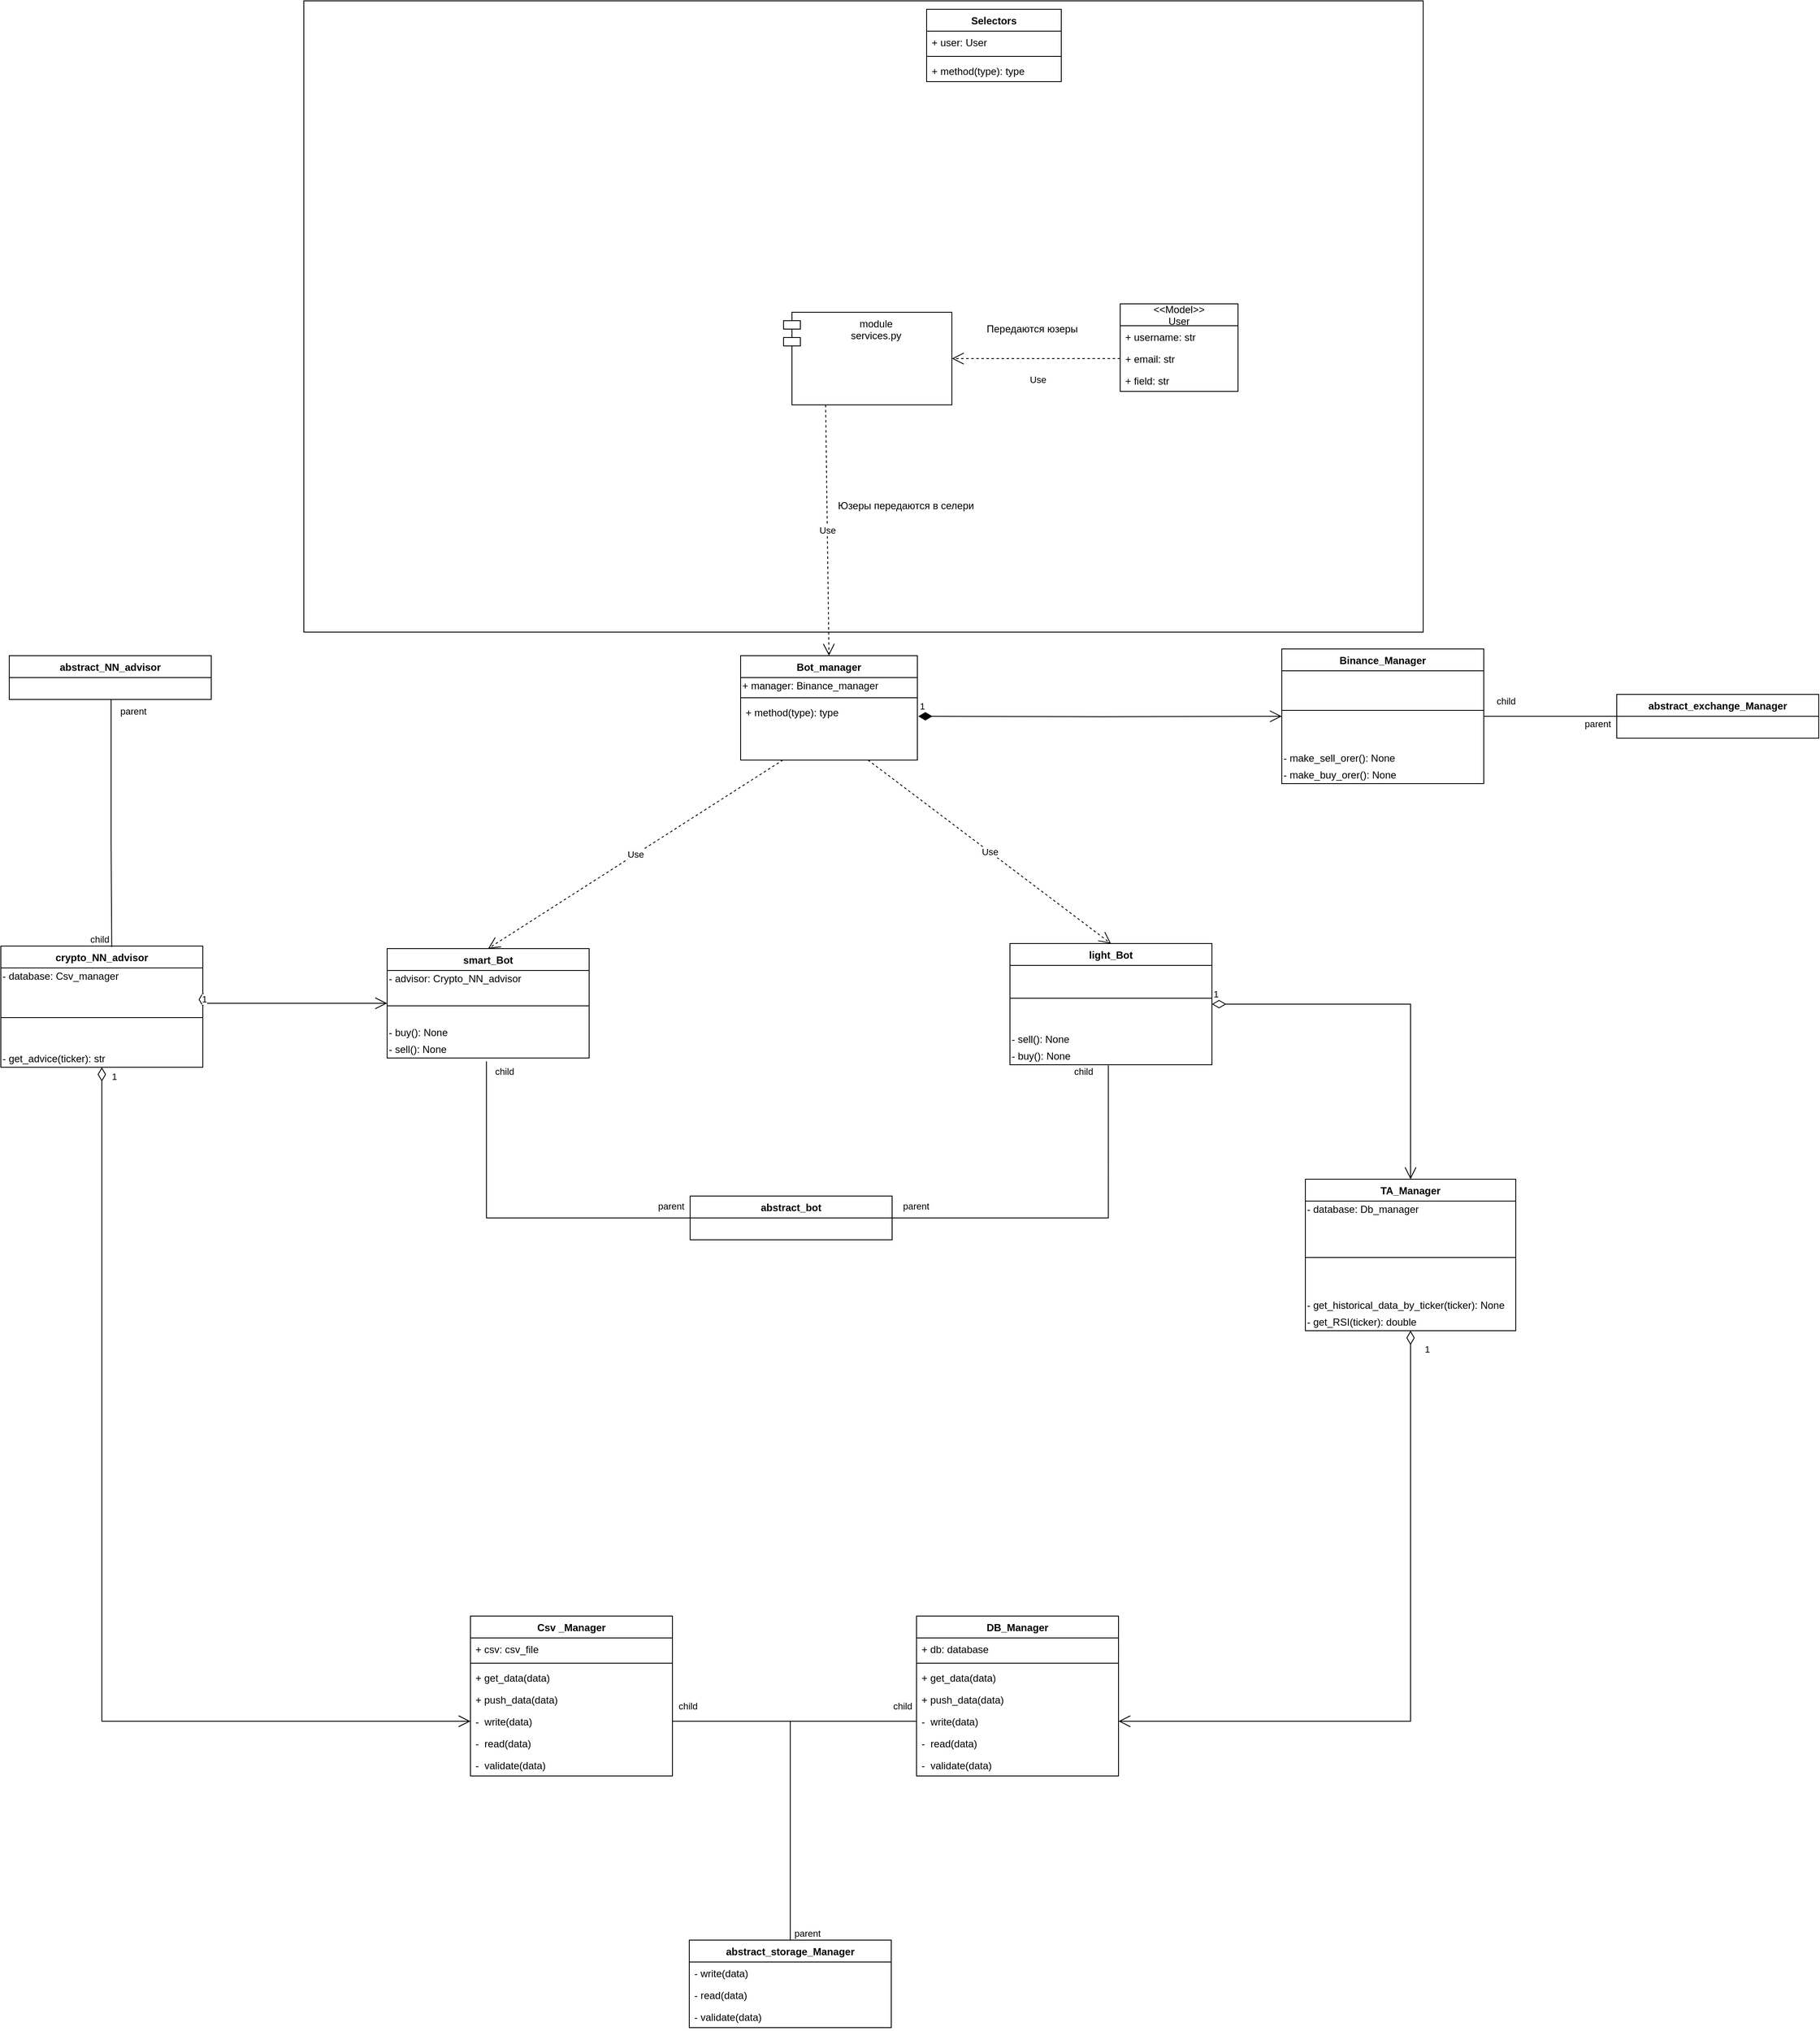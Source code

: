<mxfile version="16.5.1" type="device"><diagram id="XNTVopk-EN1apaZgKbWF" name="Page-1"><mxGraphModel dx="2431" dy="2050" grid="1" gridSize="10" guides="1" tooltips="1" connect="1" arrows="1" fold="1" page="0" pageScale="1" pageWidth="850" pageHeight="1100" math="0" shadow="0"><root><mxCell id="0"/><mxCell id="1" parent="0"/><mxCell id="ckXxbOdLkAm3H9N38lGM-1" value="abstract_storage_Manager" style="swimlane;fontStyle=1;align=center;verticalAlign=top;childLayout=stackLayout;horizontal=1;startSize=26;horizontalStack=0;resizeParent=1;resizeParentMax=0;resizeLast=0;collapsible=1;marginBottom=0;" parent="1" vertex="1"><mxGeometry x="598" y="1734" width="240" height="104" as="geometry"/></mxCell><mxCell id="ckXxbOdLkAm3H9N38lGM-2" value="- write(data)&#10;" style="text;strokeColor=none;fillColor=none;align=left;verticalAlign=top;spacingLeft=4;spacingRight=4;overflow=hidden;rotatable=0;points=[[0,0.5],[1,0.5]];portConstraint=eastwest;" parent="ckXxbOdLkAm3H9N38lGM-1" vertex="1"><mxGeometry y="26" width="240" height="26" as="geometry"/></mxCell><mxCell id="ckXxbOdLkAm3H9N38lGM-3" value="- read(data)&#10;" style="text;strokeColor=none;fillColor=none;align=left;verticalAlign=top;spacingLeft=4;spacingRight=4;overflow=hidden;rotatable=0;points=[[0,0.5],[1,0.5]];portConstraint=eastwest;" parent="ckXxbOdLkAm3H9N38lGM-1" vertex="1"><mxGeometry y="52" width="240" height="26" as="geometry"/></mxCell><mxCell id="ckXxbOdLkAm3H9N38lGM-4" value="- validate(data)&#10;" style="text;strokeColor=none;fillColor=none;align=left;verticalAlign=top;spacingLeft=4;spacingRight=4;overflow=hidden;rotatable=0;points=[[0,0.5],[1,0.5]];portConstraint=eastwest;" parent="ckXxbOdLkAm3H9N38lGM-1" vertex="1"><mxGeometry y="78" width="240" height="26" as="geometry"/></mxCell><mxCell id="ckXxbOdLkAm3H9N38lGM-5" value="DB_Manager" style="swimlane;fontStyle=1;align=center;verticalAlign=top;childLayout=stackLayout;horizontal=1;startSize=26;horizontalStack=0;resizeParent=1;resizeParentMax=0;resizeLast=0;collapsible=1;marginBottom=0;" parent="1" vertex="1"><mxGeometry x="868" y="1349" width="240" height="190" as="geometry"/></mxCell><mxCell id="ckXxbOdLkAm3H9N38lGM-6" value="+ db: database&#10;" style="text;strokeColor=none;fillColor=none;align=left;verticalAlign=top;spacingLeft=4;spacingRight=4;overflow=hidden;rotatable=0;points=[[0,0.5],[1,0.5]];portConstraint=eastwest;" parent="ckXxbOdLkAm3H9N38lGM-5" vertex="1"><mxGeometry y="26" width="240" height="26" as="geometry"/></mxCell><mxCell id="ckXxbOdLkAm3H9N38lGM-7" value="" style="line;strokeWidth=1;fillColor=none;align=left;verticalAlign=middle;spacingTop=-1;spacingLeft=3;spacingRight=3;rotatable=0;labelPosition=right;points=[];portConstraint=eastwest;" parent="ckXxbOdLkAm3H9N38lGM-5" vertex="1"><mxGeometry y="52" width="240" height="8" as="geometry"/></mxCell><mxCell id="ckXxbOdLkAm3H9N38lGM-8" value="+ get_data(data)&#10;" style="text;strokeColor=none;fillColor=none;align=left;verticalAlign=top;spacingLeft=4;spacingRight=4;overflow=hidden;rotatable=0;points=[[0,0.5],[1,0.5]];portConstraint=eastwest;" parent="ckXxbOdLkAm3H9N38lGM-5" vertex="1"><mxGeometry y="60" width="240" height="26" as="geometry"/></mxCell><mxCell id="ckXxbOdLkAm3H9N38lGM-9" value="+ push_data(data)&#10;" style="text;strokeColor=none;fillColor=none;align=left;verticalAlign=top;spacingLeft=4;spacingRight=4;overflow=hidden;rotatable=0;points=[[0,0.5],[1,0.5]];portConstraint=eastwest;" parent="ckXxbOdLkAm3H9N38lGM-5" vertex="1"><mxGeometry y="86" width="240" height="26" as="geometry"/></mxCell><mxCell id="ckXxbOdLkAm3H9N38lGM-10" value="-  write(data)&#10;" style="text;strokeColor=none;fillColor=none;align=left;verticalAlign=top;spacingLeft=4;spacingRight=4;overflow=hidden;rotatable=0;points=[[0,0.5],[1,0.5]];portConstraint=eastwest;" parent="ckXxbOdLkAm3H9N38lGM-5" vertex="1"><mxGeometry y="112" width="240" height="26" as="geometry"/></mxCell><mxCell id="ckXxbOdLkAm3H9N38lGM-11" value="-  read(data)&#10;" style="text;strokeColor=none;fillColor=none;align=left;verticalAlign=top;spacingLeft=4;spacingRight=4;overflow=hidden;rotatable=0;points=[[0,0.5],[1,0.5]];portConstraint=eastwest;" parent="ckXxbOdLkAm3H9N38lGM-5" vertex="1"><mxGeometry y="138" width="240" height="26" as="geometry"/></mxCell><mxCell id="ckXxbOdLkAm3H9N38lGM-12" value="-  validate(data)&#10;" style="text;strokeColor=none;fillColor=none;align=left;verticalAlign=top;spacingLeft=4;spacingRight=4;overflow=hidden;rotatable=0;points=[[0,0.5],[1,0.5]];portConstraint=eastwest;" parent="ckXxbOdLkAm3H9N38lGM-5" vertex="1"><mxGeometry y="164" width="240" height="26" as="geometry"/></mxCell><mxCell id="ckXxbOdLkAm3H9N38lGM-13" value="Csv _Manager" style="swimlane;fontStyle=1;align=center;verticalAlign=top;childLayout=stackLayout;horizontal=1;startSize=26;horizontalStack=0;resizeParent=1;resizeParentMax=0;resizeLast=0;collapsible=1;marginBottom=0;" parent="1" vertex="1"><mxGeometry x="338" y="1349" width="240" height="190" as="geometry"/></mxCell><mxCell id="ckXxbOdLkAm3H9N38lGM-14" value="+ csv: csv_file&#10;" style="text;strokeColor=none;fillColor=none;align=left;verticalAlign=top;spacingLeft=4;spacingRight=4;overflow=hidden;rotatable=0;points=[[0,0.5],[1,0.5]];portConstraint=eastwest;" parent="ckXxbOdLkAm3H9N38lGM-13" vertex="1"><mxGeometry y="26" width="240" height="26" as="geometry"/></mxCell><mxCell id="ckXxbOdLkAm3H9N38lGM-15" value="" style="line;strokeWidth=1;fillColor=none;align=left;verticalAlign=middle;spacingTop=-1;spacingLeft=3;spacingRight=3;rotatable=0;labelPosition=right;points=[];portConstraint=eastwest;" parent="ckXxbOdLkAm3H9N38lGM-13" vertex="1"><mxGeometry y="52" width="240" height="8" as="geometry"/></mxCell><mxCell id="ckXxbOdLkAm3H9N38lGM-16" value="+ get_data(data)&#10;" style="text;strokeColor=none;fillColor=none;align=left;verticalAlign=top;spacingLeft=4;spacingRight=4;overflow=hidden;rotatable=0;points=[[0,0.5],[1,0.5]];portConstraint=eastwest;" parent="ckXxbOdLkAm3H9N38lGM-13" vertex="1"><mxGeometry y="60" width="240" height="26" as="geometry"/></mxCell><mxCell id="ckXxbOdLkAm3H9N38lGM-17" value="+ push_data(data)&#10;" style="text;strokeColor=none;fillColor=none;align=left;verticalAlign=top;spacingLeft=4;spacingRight=4;overflow=hidden;rotatable=0;points=[[0,0.5],[1,0.5]];portConstraint=eastwest;" parent="ckXxbOdLkAm3H9N38lGM-13" vertex="1"><mxGeometry y="86" width="240" height="26" as="geometry"/></mxCell><mxCell id="ckXxbOdLkAm3H9N38lGM-18" value="-  write(data)&#10;" style="text;strokeColor=none;fillColor=none;align=left;verticalAlign=top;spacingLeft=4;spacingRight=4;overflow=hidden;rotatable=0;points=[[0,0.5],[1,0.5]];portConstraint=eastwest;" parent="ckXxbOdLkAm3H9N38lGM-13" vertex="1"><mxGeometry y="112" width="240" height="26" as="geometry"/></mxCell><mxCell id="ckXxbOdLkAm3H9N38lGM-19" value="-  read(data)&#10;" style="text;strokeColor=none;fillColor=none;align=left;verticalAlign=top;spacingLeft=4;spacingRight=4;overflow=hidden;rotatable=0;points=[[0,0.5],[1,0.5]];portConstraint=eastwest;" parent="ckXxbOdLkAm3H9N38lGM-13" vertex="1"><mxGeometry y="138" width="240" height="26" as="geometry"/></mxCell><mxCell id="ckXxbOdLkAm3H9N38lGM-20" value="-  validate(data)&#10;" style="text;strokeColor=none;fillColor=none;align=left;verticalAlign=top;spacingLeft=4;spacingRight=4;overflow=hidden;rotatable=0;points=[[0,0.5],[1,0.5]];portConstraint=eastwest;" parent="ckXxbOdLkAm3H9N38lGM-13" vertex="1"><mxGeometry y="164" width="240" height="26" as="geometry"/></mxCell><mxCell id="ckXxbOdLkAm3H9N38lGM-21" value="" style="endArrow=none;html=1;edgeStyle=orthogonalEdgeStyle;rounded=0;entryX=1;entryY=0.5;entryDx=0;entryDy=0;exitX=0.5;exitY=0;exitDx=0;exitDy=0;" parent="1" source="ckXxbOdLkAm3H9N38lGM-1" target="ckXxbOdLkAm3H9N38lGM-18" edge="1"><mxGeometry relative="1" as="geometry"><mxPoint x="678" y="1684" as="sourcePoint"/><mxPoint x="798" y="789" as="targetPoint"/><Array as="points"><mxPoint x="718" y="1474"/></Array></mxGeometry></mxCell><mxCell id="ckXxbOdLkAm3H9N38lGM-22" value="parent" style="edgeLabel;resizable=0;html=1;align=left;verticalAlign=bottom;" parent="ckXxbOdLkAm3H9N38lGM-21" connectable="0" vertex="1"><mxGeometry x="-1" relative="1" as="geometry"><mxPoint x="3" as="offset"/></mxGeometry></mxCell><mxCell id="ckXxbOdLkAm3H9N38lGM-23" value="child" style="edgeLabel;resizable=0;html=1;align=right;verticalAlign=bottom;" parent="ckXxbOdLkAm3H9N38lGM-21" connectable="0" vertex="1"><mxGeometry x="1" relative="1" as="geometry"><mxPoint x="30" y="-10" as="offset"/></mxGeometry></mxCell><mxCell id="ckXxbOdLkAm3H9N38lGM-24" value="" style="endArrow=none;html=1;edgeStyle=orthogonalEdgeStyle;rounded=0;entryX=0;entryY=0.5;entryDx=0;entryDy=0;exitX=0.5;exitY=0;exitDx=0;exitDy=0;" parent="1" source="ckXxbOdLkAm3H9N38lGM-1" target="ckXxbOdLkAm3H9N38lGM-10" edge="1"><mxGeometry relative="1" as="geometry"><mxPoint x="768" y="1674" as="sourcePoint"/><mxPoint x="1099.76" y="1350.52" as="targetPoint"/><Array as="points"><mxPoint x="718" y="1474"/></Array></mxGeometry></mxCell><mxCell id="ckXxbOdLkAm3H9N38lGM-25" value="child" style="edgeLabel;resizable=0;html=1;align=right;verticalAlign=bottom;" parent="ckXxbOdLkAm3H9N38lGM-24" connectable="0" vertex="1"><mxGeometry x="1" relative="1" as="geometry"><mxPoint x="-5" y="-10" as="offset"/></mxGeometry></mxCell><mxCell id="ckXxbOdLkAm3H9N38lGM-30" value="DJANGO_FRONTEND" style="html=1;" parent="1" vertex="1"><mxGeometry x="140" y="-570" width="1330" height="750" as="geometry"/></mxCell><mxCell id="ckXxbOdLkAm3H9N38lGM-31" value="abstract_exchange_Manager" style="swimlane;fontStyle=1;align=center;verticalAlign=top;childLayout=stackLayout;horizontal=1;startSize=26;horizontalStack=0;resizeParent=1;resizeParentMax=0;resizeLast=0;collapsible=1;marginBottom=0;" parent="1" vertex="1"><mxGeometry x="1700" y="254" width="240" height="52" as="geometry"/></mxCell><mxCell id="ckXxbOdLkAm3H9N38lGM-36" value="Binance_Manager" style="swimlane;fontStyle=1;align=center;verticalAlign=top;childLayout=stackLayout;horizontal=1;startSize=26;horizontalStack=0;resizeParent=1;resizeParentMax=0;resizeLast=0;collapsible=1;marginBottom=0;" parent="1" vertex="1"><mxGeometry x="1302" y="200.0" width="240" height="160" as="geometry"/></mxCell><mxCell id="ckXxbOdLkAm3H9N38lGM-38" value="" style="line;strokeWidth=1;fillColor=none;align=left;verticalAlign=middle;spacingTop=-1;spacingLeft=3;spacingRight=3;rotatable=0;labelPosition=right;points=[];portConstraint=eastwest;" parent="ckXxbOdLkAm3H9N38lGM-36" vertex="1"><mxGeometry y="26" width="240" height="94" as="geometry"/></mxCell><mxCell id="ckXxbOdLkAm3H9N38lGM-131" value="- make_sell_orer(): None" style="text;html=1;align=left;verticalAlign=middle;resizable=0;points=[];autosize=1;strokeColor=none;fillColor=none;" parent="ckXxbOdLkAm3H9N38lGM-36" vertex="1"><mxGeometry y="120" width="240" height="20" as="geometry"/></mxCell><mxCell id="ckXxbOdLkAm3H9N38lGM-130" value="- make_buy_orer(): None" style="text;html=1;align=left;verticalAlign=middle;resizable=0;points=[];autosize=1;strokeColor=none;fillColor=none;" parent="ckXxbOdLkAm3H9N38lGM-36" vertex="1"><mxGeometry y="140" width="240" height="20" as="geometry"/></mxCell><mxCell id="ckXxbOdLkAm3H9N38lGM-45" value="" style="endArrow=none;html=1;edgeStyle=orthogonalEdgeStyle;rounded=0;entryX=1;entryY=0.5;entryDx=0;entryDy=0;exitX=0;exitY=0.5;exitDx=0;exitDy=0;" parent="1" source="ckXxbOdLkAm3H9N38lGM-31" target="ckXxbOdLkAm3H9N38lGM-36" edge="1"><mxGeometry relative="1" as="geometry"><mxPoint x="1460" y="460" as="sourcePoint"/><mxPoint x="1410" y="370" as="targetPoint"/><Array as="points"><mxPoint x="1650" y="280"/><mxPoint x="1650" y="280"/></Array></mxGeometry></mxCell><mxCell id="ckXxbOdLkAm3H9N38lGM-46" value="parent" style="edgeLabel;resizable=0;html=1;align=left;verticalAlign=bottom;" parent="ckXxbOdLkAm3H9N38lGM-45" connectable="0" vertex="1"><mxGeometry x="-1" relative="1" as="geometry"><mxPoint x="-40" y="17" as="offset"/></mxGeometry></mxCell><mxCell id="ckXxbOdLkAm3H9N38lGM-48" value="abstract_bot" style="swimlane;fontStyle=1;align=center;verticalAlign=top;childLayout=stackLayout;horizontal=1;startSize=26;horizontalStack=0;resizeParent=1;resizeParentMax=0;resizeLast=0;collapsible=1;marginBottom=0;" parent="1" vertex="1"><mxGeometry x="599" y="850" width="240" height="52" as="geometry"/></mxCell><mxCell id="ckXxbOdLkAm3H9N38lGM-52" value="smart_Bot" style="swimlane;fontStyle=1;align=center;verticalAlign=top;childLayout=stackLayout;horizontal=1;startSize=26;horizontalStack=0;resizeParent=1;resizeParentMax=0;resizeLast=0;collapsible=1;marginBottom=0;" parent="1" vertex="1"><mxGeometry x="239" y="556" width="240" height="130" as="geometry"/></mxCell><mxCell id="ckXxbOdLkAm3H9N38lGM-88" value="- advisor: Crypto_NN_advisor" style="text;html=1;align=left;verticalAlign=middle;resizable=0;points=[];autosize=1;strokeColor=none;fillColor=none;" parent="ckXxbOdLkAm3H9N38lGM-52" vertex="1"><mxGeometry y="26" width="240" height="20" as="geometry"/></mxCell><mxCell id="ckXxbOdLkAm3H9N38lGM-54" value="" style="line;strokeWidth=1;fillColor=none;align=left;verticalAlign=middle;spacingTop=-1;spacingLeft=3;spacingRight=3;rotatable=0;labelPosition=right;points=[];portConstraint=eastwest;" parent="ckXxbOdLkAm3H9N38lGM-52" vertex="1"><mxGeometry y="46" width="240" height="44" as="geometry"/></mxCell><mxCell id="ckXxbOdLkAm3H9N38lGM-124" value="- buy(): None" style="text;html=1;align=left;verticalAlign=middle;resizable=0;points=[];autosize=1;strokeColor=none;fillColor=none;" parent="ckXxbOdLkAm3H9N38lGM-52" vertex="1"><mxGeometry y="90" width="240" height="20" as="geometry"/></mxCell><mxCell id="ckXxbOdLkAm3H9N38lGM-127" value="- sell(): None" style="text;html=1;align=left;verticalAlign=middle;resizable=0;points=[];autosize=1;strokeColor=none;fillColor=none;" parent="ckXxbOdLkAm3H9N38lGM-52" vertex="1"><mxGeometry y="110" width="240" height="20" as="geometry"/></mxCell><mxCell id="ckXxbOdLkAm3H9N38lGM-60" value="light_Bot" style="swimlane;fontStyle=1;align=center;verticalAlign=top;childLayout=stackLayout;horizontal=1;startSize=26;horizontalStack=0;resizeParent=1;resizeParentMax=0;resizeLast=0;collapsible=1;marginBottom=0;" parent="1" vertex="1"><mxGeometry x="979" y="550" width="240" height="144" as="geometry"/></mxCell><mxCell id="ckXxbOdLkAm3H9N38lGM-62" value="" style="line;strokeWidth=1;fillColor=none;align=left;verticalAlign=middle;spacingTop=-1;spacingLeft=3;spacingRight=3;rotatable=0;labelPosition=right;points=[];portConstraint=eastwest;" parent="ckXxbOdLkAm3H9N38lGM-60" vertex="1"><mxGeometry y="26" width="240" height="78" as="geometry"/></mxCell><mxCell id="ckXxbOdLkAm3H9N38lGM-129" value="- sell(): None" style="text;html=1;align=left;verticalAlign=middle;resizable=0;points=[];autosize=1;strokeColor=none;fillColor=none;" parent="ckXxbOdLkAm3H9N38lGM-60" vertex="1"><mxGeometry y="104" width="240" height="20" as="geometry"/></mxCell><mxCell id="ckXxbOdLkAm3H9N38lGM-128" value="- buy(): None" style="text;html=1;align=left;verticalAlign=middle;resizable=0;points=[];autosize=1;strokeColor=none;fillColor=none;" parent="ckXxbOdLkAm3H9N38lGM-60" vertex="1"><mxGeometry y="124" width="240" height="20" as="geometry"/></mxCell><mxCell id="ckXxbOdLkAm3H9N38lGM-77" value="abstract_NN_advisor" style="swimlane;fontStyle=1;align=center;verticalAlign=top;childLayout=stackLayout;horizontal=1;startSize=26;horizontalStack=0;resizeParent=1;resizeParentMax=0;resizeLast=0;collapsible=1;marginBottom=0;" parent="1" vertex="1"><mxGeometry x="-210" y="208" width="240" height="52" as="geometry"/></mxCell><mxCell id="ckXxbOdLkAm3H9N38lGM-80" value="crypto_NN_advisor" style="swimlane;fontStyle=1;align=center;verticalAlign=top;childLayout=stackLayout;horizontal=1;startSize=26;horizontalStack=0;resizeParent=1;resizeParentMax=0;resizeLast=0;collapsible=1;marginBottom=0;" parent="1" vertex="1"><mxGeometry x="-220" y="553" width="240" height="144" as="geometry"/></mxCell><mxCell id="ckXxbOdLkAm3H9N38lGM-95" value="- database: Csv_manager" style="text;html=1;align=left;verticalAlign=middle;resizable=0;points=[];autosize=1;strokeColor=none;fillColor=none;" parent="ckXxbOdLkAm3H9N38lGM-80" vertex="1"><mxGeometry y="26" width="240" height="20" as="geometry"/></mxCell><mxCell id="ckXxbOdLkAm3H9N38lGM-81" value="" style="line;strokeWidth=1;fillColor=none;align=left;verticalAlign=middle;spacingTop=-1;spacingLeft=3;spacingRight=3;rotatable=0;labelPosition=right;points=[];portConstraint=eastwest;" parent="ckXxbOdLkAm3H9N38lGM-80" vertex="1"><mxGeometry y="46" width="240" height="78" as="geometry"/></mxCell><mxCell id="ckXxbOdLkAm3H9N38lGM-133" value="- get_advice(ticker): str" style="text;html=1;align=left;verticalAlign=middle;resizable=0;points=[];autosize=1;strokeColor=none;fillColor=none;" parent="ckXxbOdLkAm3H9N38lGM-80" vertex="1"><mxGeometry y="124" width="240" height="20" as="geometry"/></mxCell><mxCell id="ckXxbOdLkAm3H9N38lGM-82" value="" style="endArrow=none;html=1;edgeStyle=orthogonalEdgeStyle;rounded=0;exitX=0.5;exitY=1;exitDx=0;exitDy=0;entryX=0.549;entryY=0.008;entryDx=0;entryDy=0;entryPerimeter=0;" parent="1" source="ckXxbOdLkAm3H9N38lGM-77" target="ckXxbOdLkAm3H9N38lGM-80" edge="1"><mxGeometry relative="1" as="geometry"><mxPoint x="-89.04" y="311.116" as="sourcePoint"/><mxPoint x="-10" y="-142" as="targetPoint"/><Array as="points"><mxPoint x="-89" y="260"/><mxPoint x="-89" y="429"/></Array></mxGeometry></mxCell><mxCell id="ckXxbOdLkAm3H9N38lGM-84" value="child" style="edgeLabel;resizable=0;html=1;align=right;verticalAlign=bottom;" parent="ckXxbOdLkAm3H9N38lGM-82" connectable="0" vertex="1"><mxGeometry x="1" relative="1" as="geometry"><mxPoint x="-2" y="-1" as="offset"/></mxGeometry></mxCell><mxCell id="ckXxbOdLkAm3H9N38lGM-87" value="parent" style="edgeLabel;resizable=0;html=1;align=left;verticalAlign=bottom;" parent="1" connectable="0" vertex="1"><mxGeometry x="-80" y="282" as="geometry"/></mxCell><mxCell id="ckXxbOdLkAm3H9N38lGM-99" value="1" style="endArrow=open;html=1;endSize=12;startArrow=diamondThin;startSize=14;startFill=0;edgeStyle=orthogonalEdgeStyle;align=left;verticalAlign=bottom;rounded=0;exitX=0.5;exitY=1;exitDx=0;exitDy=0;entryX=0;entryY=0.5;entryDx=0;entryDy=0;" parent="1" source="ckXxbOdLkAm3H9N38lGM-80" target="ckXxbOdLkAm3H9N38lGM-18" edge="1"><mxGeometry x="-0.967" y="10" relative="1" as="geometry"><mxPoint x="-120" y="740" as="sourcePoint"/><mxPoint x="40" y="740" as="targetPoint"/><mxPoint as="offset"/></mxGeometry></mxCell><mxCell id="ckXxbOdLkAm3H9N38lGM-102" value="TA_Manager" style="swimlane;fontStyle=1;align=center;verticalAlign=top;childLayout=stackLayout;horizontal=1;startSize=26;horizontalStack=0;resizeParent=1;resizeParentMax=0;resizeLast=0;collapsible=1;marginBottom=0;" parent="1" vertex="1"><mxGeometry x="1330" y="830" width="250" height="180" as="geometry"/></mxCell><mxCell id="ckXxbOdLkAm3H9N38lGM-106" value="- database: Db_manager" style="text;html=1;align=left;verticalAlign=middle;resizable=0;points=[];autosize=1;strokeColor=none;fillColor=none;" parent="ckXxbOdLkAm3H9N38lGM-102" vertex="1"><mxGeometry y="26" width="250" height="20" as="geometry"/></mxCell><mxCell id="ckXxbOdLkAm3H9N38lGM-103" value="" style="line;strokeWidth=1;fillColor=none;align=left;verticalAlign=middle;spacingTop=-1;spacingLeft=3;spacingRight=3;rotatable=0;labelPosition=right;points=[];portConstraint=eastwest;" parent="ckXxbOdLkAm3H9N38lGM-102" vertex="1"><mxGeometry y="46" width="250" height="94" as="geometry"/></mxCell><mxCell id="ckXxbOdLkAm3H9N38lGM-132" value="- get_historical_data_by_ticker(ticker): None" style="text;html=1;align=left;verticalAlign=middle;resizable=0;points=[];autosize=1;strokeColor=none;fillColor=none;" parent="ckXxbOdLkAm3H9N38lGM-102" vertex="1"><mxGeometry y="140" width="250" height="20" as="geometry"/></mxCell><mxCell id="ckXxbOdLkAm3H9N38lGM-122" value="- get_RSI(ticker): double" style="text;html=1;align=left;verticalAlign=middle;resizable=0;points=[];autosize=1;strokeColor=none;fillColor=none;" parent="ckXxbOdLkAm3H9N38lGM-102" vertex="1"><mxGeometry y="160" width="250" height="20" as="geometry"/></mxCell><mxCell id="ckXxbOdLkAm3H9N38lGM-105" value="child" style="edgeLabel;resizable=0;html=1;align=right;verticalAlign=bottom;" parent="1" connectable="0" vertex="1"><mxGeometry x="1580.0" y="270.001" as="geometry"/></mxCell><mxCell id="ckXxbOdLkAm3H9N38lGM-107" value="1" style="endArrow=open;html=1;endSize=12;startArrow=diamondThin;startSize=14;startFill=0;edgeStyle=orthogonalEdgeStyle;align=left;verticalAlign=bottom;rounded=0;exitX=0.5;exitY=1;exitDx=0;exitDy=0;entryX=1;entryY=0.5;entryDx=0;entryDy=0;" parent="1" source="ckXxbOdLkAm3H9N38lGM-102" target="ckXxbOdLkAm3H9N38lGM-10" edge="1"><mxGeometry x="-0.924" y="15" relative="1" as="geometry"><mxPoint x="70" y="1500" as="sourcePoint"/><mxPoint x="1120" y="1410" as="targetPoint"/><Array as="points"><mxPoint x="1455" y="1474"/></Array><mxPoint as="offset"/></mxGeometry></mxCell><mxCell id="ckXxbOdLkAm3H9N38lGM-108" value="1" style="endArrow=open;html=1;endSize=12;startArrow=diamondThin;startSize=14;startFill=0;edgeStyle=orthogonalEdgeStyle;align=left;verticalAlign=bottom;rounded=0;exitX=1;exitY=0.5;exitDx=0;exitDy=0;entryX=0.5;entryY=0;entryDx=0;entryDy=0;" parent="1" source="ckXxbOdLkAm3H9N38lGM-60" target="ckXxbOdLkAm3H9N38lGM-102" edge="1"><mxGeometry x="-1" y="3" relative="1" as="geometry"><mxPoint x="1150" y="820" as="sourcePoint"/><mxPoint x="1160" y="910" as="targetPoint"/></mxGeometry></mxCell><mxCell id="ckXxbOdLkAm3H9N38lGM-109" value="&lt;&lt;Model&gt;&gt;&#10;User" style="swimlane;fontStyle=0;childLayout=stackLayout;horizontal=1;startSize=26;fillColor=none;horizontalStack=0;resizeParent=1;resizeParentMax=0;resizeLast=0;collapsible=1;marginBottom=0;" parent="1" vertex="1"><mxGeometry x="1110" y="-210" width="140" height="104" as="geometry"/></mxCell><mxCell id="ckXxbOdLkAm3H9N38lGM-110" value="+ username: str" style="text;strokeColor=none;fillColor=none;align=left;verticalAlign=top;spacingLeft=4;spacingRight=4;overflow=hidden;rotatable=0;points=[[0,0.5],[1,0.5]];portConstraint=eastwest;" parent="ckXxbOdLkAm3H9N38lGM-109" vertex="1"><mxGeometry y="26" width="140" height="26" as="geometry"/></mxCell><mxCell id="ckXxbOdLkAm3H9N38lGM-111" value="+ email: str" style="text;strokeColor=none;fillColor=none;align=left;verticalAlign=top;spacingLeft=4;spacingRight=4;overflow=hidden;rotatable=0;points=[[0,0.5],[1,0.5]];portConstraint=eastwest;" parent="ckXxbOdLkAm3H9N38lGM-109" vertex="1"><mxGeometry y="52" width="140" height="26" as="geometry"/></mxCell><mxCell id="ckXxbOdLkAm3H9N38lGM-112" value="+ field: str" style="text;strokeColor=none;fillColor=none;align=left;verticalAlign=top;spacingLeft=4;spacingRight=4;overflow=hidden;rotatable=0;points=[[0,0.5],[1,0.5]];portConstraint=eastwest;" parent="ckXxbOdLkAm3H9N38lGM-109" vertex="1"><mxGeometry y="78" width="140" height="26" as="geometry"/></mxCell><mxCell id="ckXxbOdLkAm3H9N38lGM-117" value="Selectors" style="swimlane;fontStyle=1;align=center;verticalAlign=top;childLayout=stackLayout;horizontal=1;startSize=26;horizontalStack=0;resizeParent=1;resizeParentMax=0;resizeLast=0;collapsible=1;marginBottom=0;" parent="1" vertex="1"><mxGeometry x="880" y="-560" width="160" height="86" as="geometry"/></mxCell><mxCell id="ckXxbOdLkAm3H9N38lGM-118" value="+ user: User" style="text;strokeColor=none;fillColor=none;align=left;verticalAlign=top;spacingLeft=4;spacingRight=4;overflow=hidden;rotatable=0;points=[[0,0.5],[1,0.5]];portConstraint=eastwest;" parent="ckXxbOdLkAm3H9N38lGM-117" vertex="1"><mxGeometry y="26" width="160" height="26" as="geometry"/></mxCell><mxCell id="ckXxbOdLkAm3H9N38lGM-119" value="" style="line;strokeWidth=1;fillColor=none;align=left;verticalAlign=middle;spacingTop=-1;spacingLeft=3;spacingRight=3;rotatable=0;labelPosition=right;points=[];portConstraint=eastwest;" parent="ckXxbOdLkAm3H9N38lGM-117" vertex="1"><mxGeometry y="52" width="160" height="8" as="geometry"/></mxCell><mxCell id="ckXxbOdLkAm3H9N38lGM-120" value="+ method(type): type" style="text;strokeColor=none;fillColor=none;align=left;verticalAlign=top;spacingLeft=4;spacingRight=4;overflow=hidden;rotatable=0;points=[[0,0.5],[1,0.5]];portConstraint=eastwest;" parent="ckXxbOdLkAm3H9N38lGM-117" vertex="1"><mxGeometry y="60" width="160" height="26" as="geometry"/></mxCell><mxCell id="ckXxbOdLkAm3H9N38lGM-121" value="1" style="endArrow=open;html=1;endSize=12;startArrow=diamondThin;startSize=14;startFill=0;edgeStyle=orthogonalEdgeStyle;align=left;verticalAlign=bottom;rounded=0;exitX=1;exitY=0.5;exitDx=0;exitDy=0;entryX=0;entryY=0.5;entryDx=0;entryDy=0;" parent="1" source="ckXxbOdLkAm3H9N38lGM-80" edge="1" target="ckXxbOdLkAm3H9N38lGM-52"><mxGeometry x="-1" y="3" relative="1" as="geometry"><mxPoint x="50" y="650" as="sourcePoint"/><mxPoint x="190" y="615" as="targetPoint"/><Array as="points"><mxPoint x="20" y="621"/></Array></mxGeometry></mxCell><mxCell id="HcmmsnBXk3dmB0D3wfoG-1" value="Bot_manager" style="swimlane;fontStyle=1;align=center;verticalAlign=top;childLayout=stackLayout;horizontal=1;startSize=26;horizontalStack=0;resizeParent=1;resizeParentMax=0;resizeLast=0;collapsible=1;marginBottom=0;" vertex="1" parent="1"><mxGeometry x="659" y="208" width="210" height="124" as="geometry"/></mxCell><mxCell id="ckXxbOdLkAm3H9N38lGM-90" value="+ manager: Binance_manager" style="text;html=1;align=left;verticalAlign=middle;resizable=0;points=[];autosize=1;strokeColor=none;fillColor=none;" parent="HcmmsnBXk3dmB0D3wfoG-1" vertex="1"><mxGeometry y="26" width="210" height="20" as="geometry"/></mxCell><mxCell id="HcmmsnBXk3dmB0D3wfoG-3" value="" style="line;strokeWidth=1;fillColor=none;align=left;verticalAlign=middle;spacingTop=-1;spacingLeft=3;spacingRight=3;rotatable=0;labelPosition=right;points=[];portConstraint=eastwest;" vertex="1" parent="HcmmsnBXk3dmB0D3wfoG-1"><mxGeometry y="46" width="210" height="8" as="geometry"/></mxCell><mxCell id="HcmmsnBXk3dmB0D3wfoG-4" value="+ method(type): type" style="text;strokeColor=none;fillColor=none;align=left;verticalAlign=top;spacingLeft=4;spacingRight=4;overflow=hidden;rotatable=0;points=[[0,0.5],[1,0.5]];portConstraint=eastwest;" vertex="1" parent="HcmmsnBXk3dmB0D3wfoG-1"><mxGeometry y="54" width="210" height="70" as="geometry"/></mxCell><mxCell id="HcmmsnBXk3dmB0D3wfoG-5" value="Use" style="endArrow=open;endSize=12;dashed=1;html=1;rounded=0;entryX=0.5;entryY=0;entryDx=0;entryDy=0;" edge="1" parent="1" source="HcmmsnBXk3dmB0D3wfoG-4" target="ckXxbOdLkAm3H9N38lGM-52"><mxGeometry width="160" relative="1" as="geometry"><mxPoint x="719" y="360" as="sourcePoint"/><mxPoint x="819" y="340" as="targetPoint"/></mxGeometry></mxCell><mxCell id="HcmmsnBXk3dmB0D3wfoG-6" value="Use" style="endArrow=open;endSize=12;dashed=1;html=1;rounded=0;entryX=0.5;entryY=0;entryDx=0;entryDy=0;" edge="1" parent="1" source="HcmmsnBXk3dmB0D3wfoG-4" target="ckXxbOdLkAm3H9N38lGM-60"><mxGeometry width="160" relative="1" as="geometry"><mxPoint x="842" y="460" as="sourcePoint"/><mxPoint x="1002" y="460" as="targetPoint"/></mxGeometry></mxCell><mxCell id="HcmmsnBXk3dmB0D3wfoG-8" value="" style="endArrow=none;html=1;edgeStyle=orthogonalEdgeStyle;rounded=0;entryX=0;entryY=0.5;entryDx=0;entryDy=0;" edge="1" parent="1" target="ckXxbOdLkAm3H9N38lGM-48"><mxGeometry relative="1" as="geometry"><mxPoint x="357" y="690" as="sourcePoint"/><mxPoint x="529" y="875.38" as="targetPoint"/><Array as="points"><mxPoint x="357" y="876"/></Array></mxGeometry></mxCell><mxCell id="HcmmsnBXk3dmB0D3wfoG-9" value="parent" style="edgeLabel;resizable=0;html=1;align=left;verticalAlign=bottom;" connectable="0" vertex="1" parent="HcmmsnBXk3dmB0D3wfoG-8"><mxGeometry x="-1" relative="1" as="geometry"><mxPoint x="202" y="180" as="offset"/></mxGeometry></mxCell><mxCell id="HcmmsnBXk3dmB0D3wfoG-10" value="child" style="edgeLabel;resizable=0;html=1;align=right;verticalAlign=bottom;" connectable="0" vertex="1" parent="HcmmsnBXk3dmB0D3wfoG-8"><mxGeometry x="1" relative="1" as="geometry"><mxPoint x="-209" y="-166" as="offset"/></mxGeometry></mxCell><mxCell id="HcmmsnBXk3dmB0D3wfoG-11" value="" style="endArrow=none;html=1;edgeStyle=orthogonalEdgeStyle;rounded=0;exitX=1;exitY=0.5;exitDx=0;exitDy=0;entryX=0.487;entryY=1.037;entryDx=0;entryDy=0;entryPerimeter=0;" edge="1" parent="1" source="ckXxbOdLkAm3H9N38lGM-48" target="ckXxbOdLkAm3H9N38lGM-128"><mxGeometry relative="1" as="geometry"><mxPoint x="879" y="870" as="sourcePoint"/><mxPoint x="1039" y="870" as="targetPoint"/></mxGeometry></mxCell><mxCell id="HcmmsnBXk3dmB0D3wfoG-12" value="parent" style="edgeLabel;resizable=0;html=1;align=left;verticalAlign=bottom;" connectable="0" vertex="1" parent="HcmmsnBXk3dmB0D3wfoG-11"><mxGeometry x="-1" relative="1" as="geometry"><mxPoint x="11" y="-6" as="offset"/></mxGeometry></mxCell><mxCell id="HcmmsnBXk3dmB0D3wfoG-13" value="child" style="edgeLabel;resizable=0;html=1;align=right;verticalAlign=bottom;" connectable="0" vertex="1" parent="HcmmsnBXk3dmB0D3wfoG-11"><mxGeometry x="1" relative="1" as="geometry"><mxPoint x="-17" y="16" as="offset"/></mxGeometry></mxCell><mxCell id="HcmmsnBXk3dmB0D3wfoG-14" value="1" style="endArrow=open;html=1;endSize=12;startArrow=diamondThin;startSize=14;startFill=1;edgeStyle=orthogonalEdgeStyle;align=left;verticalAlign=bottom;rounded=0;entryX=0;entryY=0.5;entryDx=0;entryDy=0;" edge="1" parent="1" target="ckXxbOdLkAm3H9N38lGM-36"><mxGeometry x="-1" y="3" relative="1" as="geometry"><mxPoint x="870" y="280" as="sourcePoint"/><mxPoint x="1090" y="270" as="targetPoint"/></mxGeometry></mxCell><mxCell id="HcmmsnBXk3dmB0D3wfoG-15" value="module&#10;services.py" style="shape=module;align=left;spacingLeft=20;align=center;verticalAlign=top;" vertex="1" parent="1"><mxGeometry x="710" y="-200" width="200" height="110" as="geometry"/></mxCell><mxCell id="HcmmsnBXk3dmB0D3wfoG-16" value="Use" style="endArrow=open;endSize=12;dashed=1;html=1;rounded=0;exitX=0;exitY=0.5;exitDx=0;exitDy=0;entryX=1;entryY=0.5;entryDx=0;entryDy=0;" edge="1" parent="1" source="ckXxbOdLkAm3H9N38lGM-111" target="HcmmsnBXk3dmB0D3wfoG-15"><mxGeometry x="-0.021" y="25" width="160" relative="1" as="geometry"><mxPoint x="540" y="-70" as="sourcePoint"/><mxPoint x="700" y="-70" as="targetPoint"/><Array as="points"/><mxPoint as="offset"/></mxGeometry></mxCell><mxCell id="HcmmsnBXk3dmB0D3wfoG-17" value="Передаются юзеры" style="text;html=1;resizable=0;autosize=1;align=center;verticalAlign=middle;points=[];fillColor=none;strokeColor=none;rounded=0;" vertex="1" parent="1"><mxGeometry x="945" y="-190" width="120" height="20" as="geometry"/></mxCell><mxCell id="HcmmsnBXk3dmB0D3wfoG-18" value="Use" style="endArrow=open;endSize=12;dashed=1;html=1;rounded=0;entryX=0.5;entryY=0;entryDx=0;entryDy=0;exitX=0.25;exitY=1;exitDx=0;exitDy=0;" edge="1" parent="1" source="HcmmsnBXk3dmB0D3wfoG-15" target="HcmmsnBXk3dmB0D3wfoG-1"><mxGeometry width="160" relative="1" as="geometry"><mxPoint x="540" y="-70" as="sourcePoint"/><mxPoint x="700" y="-70" as="targetPoint"/></mxGeometry></mxCell><mxCell id="HcmmsnBXk3dmB0D3wfoG-19" value="Юзеры передаются в селери" style="text;html=1;resizable=0;autosize=1;align=center;verticalAlign=middle;points=[];fillColor=none;strokeColor=none;rounded=0;" vertex="1" parent="1"><mxGeometry x="765" y="20" width="180" height="20" as="geometry"/></mxCell></root></mxGraphModel></diagram></mxfile>